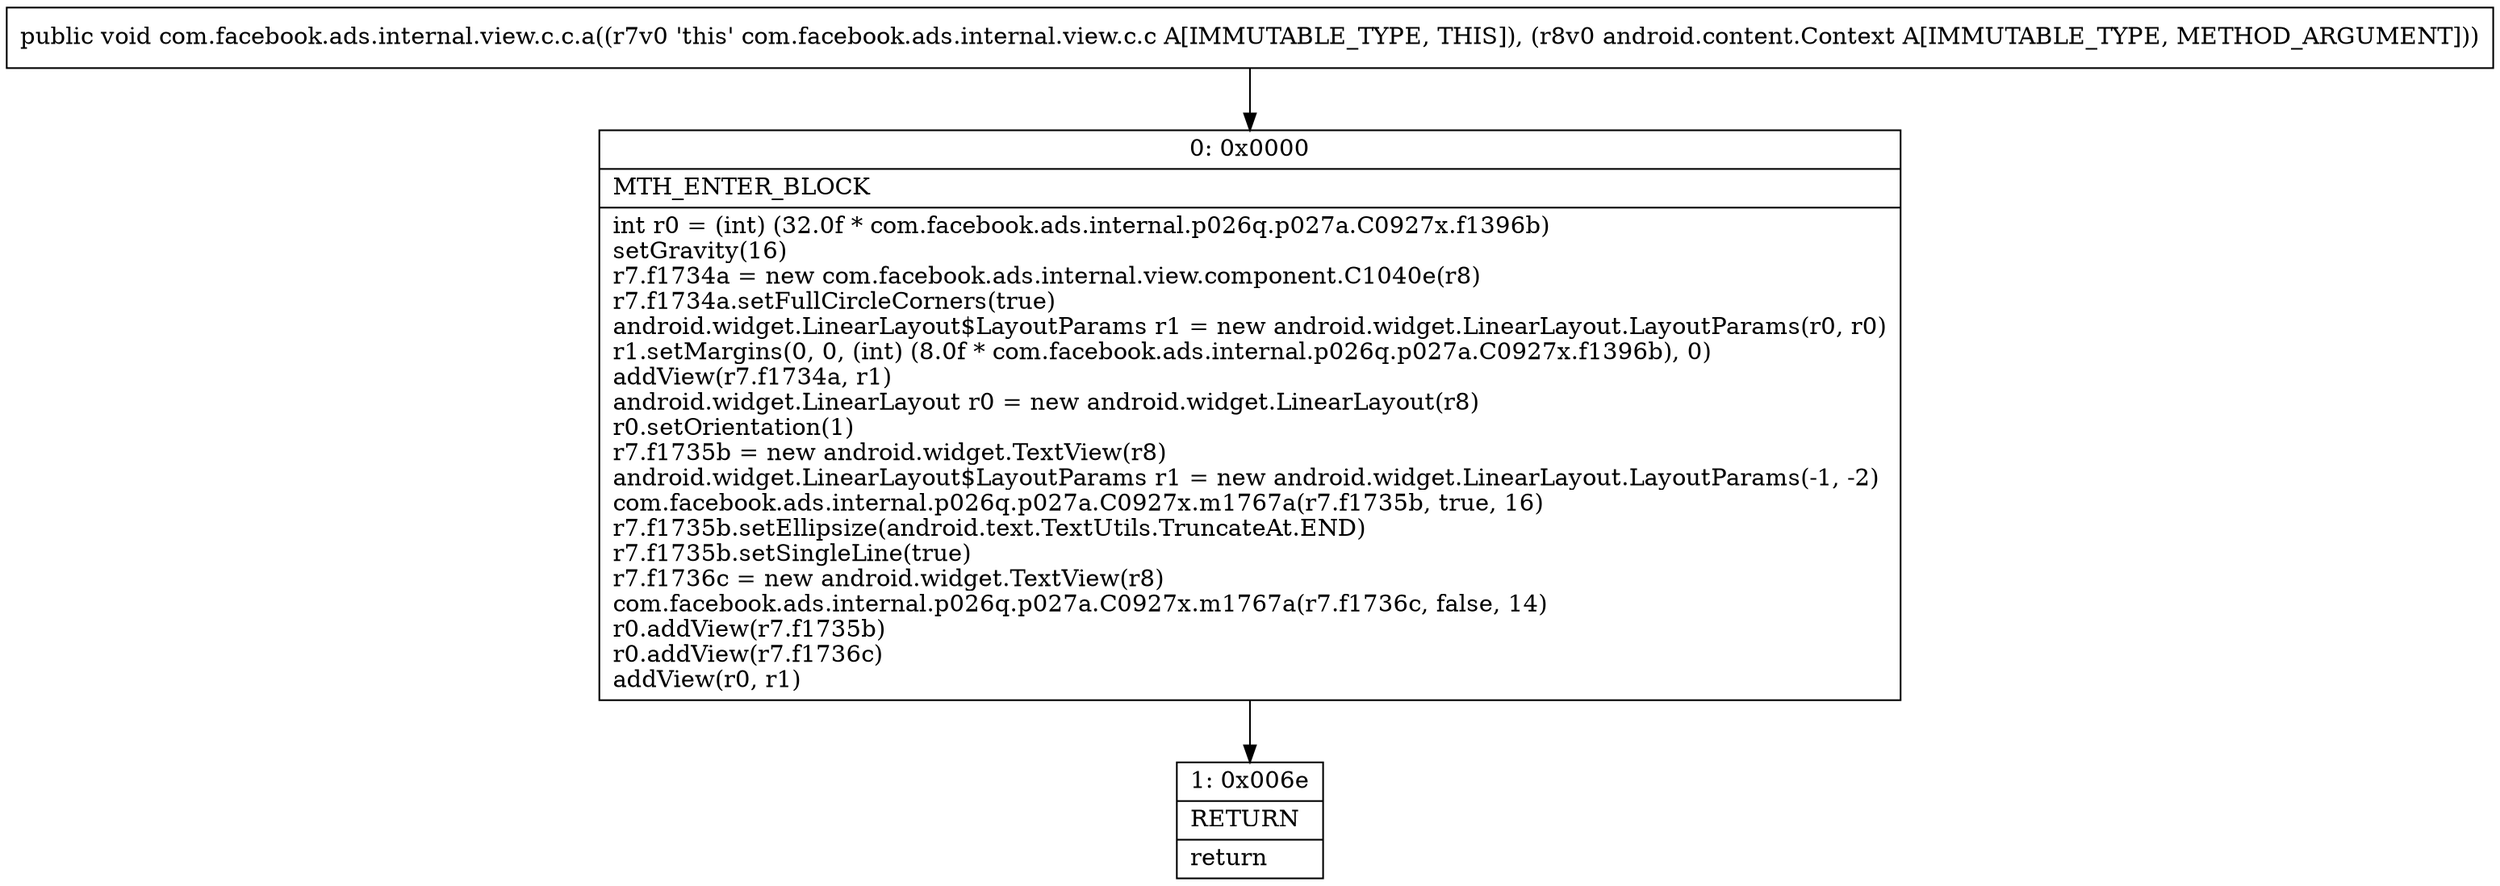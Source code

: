 digraph "CFG forcom.facebook.ads.internal.view.c.c.a(Landroid\/content\/Context;)V" {
Node_0 [shape=record,label="{0\:\ 0x0000|MTH_ENTER_BLOCK\l|int r0 = (int) (32.0f * com.facebook.ads.internal.p026q.p027a.C0927x.f1396b)\lsetGravity(16)\lr7.f1734a = new com.facebook.ads.internal.view.component.C1040e(r8)\lr7.f1734a.setFullCircleCorners(true)\landroid.widget.LinearLayout$LayoutParams r1 = new android.widget.LinearLayout.LayoutParams(r0, r0)\lr1.setMargins(0, 0, (int) (8.0f * com.facebook.ads.internal.p026q.p027a.C0927x.f1396b), 0)\laddView(r7.f1734a, r1)\landroid.widget.LinearLayout r0 = new android.widget.LinearLayout(r8)\lr0.setOrientation(1)\lr7.f1735b = new android.widget.TextView(r8)\landroid.widget.LinearLayout$LayoutParams r1 = new android.widget.LinearLayout.LayoutParams(\-1, \-2)\lcom.facebook.ads.internal.p026q.p027a.C0927x.m1767a(r7.f1735b, true, 16)\lr7.f1735b.setEllipsize(android.text.TextUtils.TruncateAt.END)\lr7.f1735b.setSingleLine(true)\lr7.f1736c = new android.widget.TextView(r8)\lcom.facebook.ads.internal.p026q.p027a.C0927x.m1767a(r7.f1736c, false, 14)\lr0.addView(r7.f1735b)\lr0.addView(r7.f1736c)\laddView(r0, r1)\l}"];
Node_1 [shape=record,label="{1\:\ 0x006e|RETURN\l|return\l}"];
MethodNode[shape=record,label="{public void com.facebook.ads.internal.view.c.c.a((r7v0 'this' com.facebook.ads.internal.view.c.c A[IMMUTABLE_TYPE, THIS]), (r8v0 android.content.Context A[IMMUTABLE_TYPE, METHOD_ARGUMENT])) }"];
MethodNode -> Node_0;
Node_0 -> Node_1;
}

